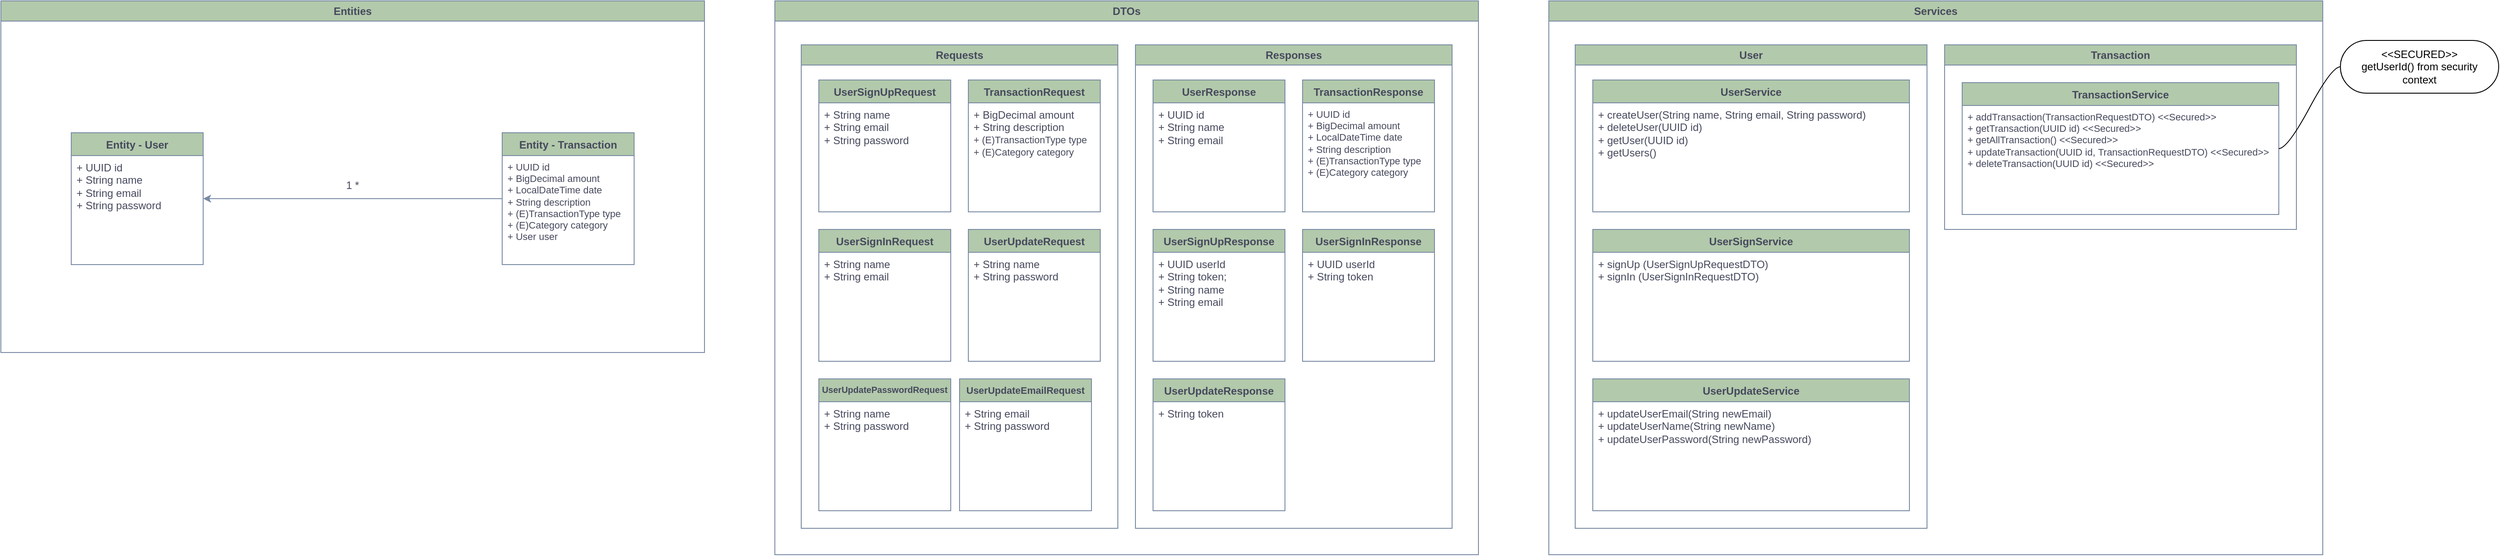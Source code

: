 <mxfile version="27.1.1">
  <diagram id="C5RBs43oDa-KdzZeNtuy" name="Page-1">
    <mxGraphModel dx="2037" dy="1121" grid="1" gridSize="10" guides="1" tooltips="1" connect="1" arrows="1" fold="1" page="1" pageScale="1" pageWidth="827" pageHeight="1169" math="0" shadow="0" adaptiveColors="auto">
      <root>
        <mxCell id="WIyWlLk6GJQsqaUBKTNV-0" />
        <mxCell id="WIyWlLk6GJQsqaUBKTNV-1" parent="WIyWlLk6GJQsqaUBKTNV-0" />
        <mxCell id="hyd5x-qJ4TXRHwMhlFfb-103" value="Entities" style="swimlane;whiteSpace=wrap;html=1;labelBackgroundColor=none;fillColor=#B2C9AB;strokeColor=#788AA3;fontColor=#46495D;" parent="WIyWlLk6GJQsqaUBKTNV-1" vertex="1">
          <mxGeometry x="40" y="40" width="800" height="400" as="geometry" />
        </mxCell>
        <mxCell id="hyd5x-qJ4TXRHwMhlFfb-90" value="Entity - User" style="swimlane;fontStyle=1;align=center;verticalAlign=top;childLayout=stackLayout;horizontal=1;startSize=26;horizontalStack=0;resizeParent=1;resizeParentMax=0;resizeLast=0;collapsible=1;marginBottom=0;whiteSpace=wrap;html=1;labelBackgroundColor=none;fillColor=#B2C9AB;strokeColor=#788AA3;fontColor=#46495D;" parent="hyd5x-qJ4TXRHwMhlFfb-103" vertex="1">
          <mxGeometry x="80" y="150" width="150" height="150" as="geometry" />
        </mxCell>
        <mxCell id="hyd5x-qJ4TXRHwMhlFfb-91" value="+ UUID id&lt;div&gt;+ String name&lt;/div&gt;&lt;div&gt;+ String email&lt;/div&gt;&lt;div&gt;+ String password&lt;/div&gt;" style="text;strokeColor=none;fillColor=none;align=left;verticalAlign=top;spacingLeft=4;spacingRight=4;overflow=hidden;rotatable=0;points=[[0,0.5],[1,0.5]];portConstraint=eastwest;whiteSpace=wrap;html=1;labelBackgroundColor=none;fontColor=#46495D;" parent="hyd5x-qJ4TXRHwMhlFfb-90" vertex="1">
          <mxGeometry y="26" width="150" height="124" as="geometry" />
        </mxCell>
        <mxCell id="hyd5x-qJ4TXRHwMhlFfb-105" style="edgeStyle=orthogonalEdgeStyle;rounded=0;orthogonalLoop=1;jettySize=auto;html=1;labelBackgroundColor=none;strokeColor=#788AA3;fontColor=default;" parent="hyd5x-qJ4TXRHwMhlFfb-103" source="hyd5x-qJ4TXRHwMhlFfb-98" target="hyd5x-qJ4TXRHwMhlFfb-90" edge="1">
          <mxGeometry relative="1" as="geometry" />
        </mxCell>
        <mxCell id="hyd5x-qJ4TXRHwMhlFfb-98" value="Entity - Transaction" style="swimlane;fontStyle=1;align=center;verticalAlign=top;childLayout=stackLayout;horizontal=1;startSize=26;horizontalStack=0;resizeParent=1;resizeParentMax=0;resizeLast=0;collapsible=1;marginBottom=0;whiteSpace=wrap;html=1;labelBackgroundColor=none;fillColor=#B2C9AB;strokeColor=#788AA3;fontColor=#46495D;" parent="hyd5x-qJ4TXRHwMhlFfb-103" vertex="1">
          <mxGeometry x="570" y="150" width="150" height="150" as="geometry" />
        </mxCell>
        <mxCell id="hyd5x-qJ4TXRHwMhlFfb-99" value="&lt;div&gt;+ UUID id&lt;/div&gt;&lt;div&gt;&lt;span style=&quot;background-color: transparent;&quot;&gt;+ BigDecimal amount&lt;/span&gt;&lt;/div&gt;&lt;div&gt;&lt;span style=&quot;background-color: transparent;&quot;&gt;+ LocalDateTime date&amp;nbsp;&lt;/span&gt;&lt;/div&gt;&lt;div&gt;&lt;span style=&quot;background-color: transparent;&quot;&gt;+ String description&lt;/span&gt;&lt;/div&gt;&lt;div&gt;&lt;span style=&quot;background-color: transparent;&quot;&gt;+ (E)TransactionType type&lt;/span&gt;&lt;/div&gt;&lt;div&gt;&lt;span style=&quot;background-color: transparent;&quot;&gt;+ (E)Category category&lt;/span&gt;&lt;/div&gt;&lt;div&gt;&lt;span style=&quot;background-color: transparent;&quot;&gt;+ User user&amp;nbsp; &amp;nbsp;&lt;/span&gt;&lt;/div&gt;" style="text;strokeColor=none;fillColor=none;align=left;verticalAlign=top;spacingLeft=4;spacingRight=4;overflow=hidden;rotatable=0;points=[[0,0.5],[1,0.5]];portConstraint=eastwest;whiteSpace=wrap;html=1;labelBackgroundColor=none;fontColor=#46495D;fontSize=11;" parent="hyd5x-qJ4TXRHwMhlFfb-98" vertex="1">
          <mxGeometry y="26" width="150" height="124" as="geometry" />
        </mxCell>
        <mxCell id="hyd5x-qJ4TXRHwMhlFfb-106" value="1 *" style="text;html=1;align=center;verticalAlign=middle;whiteSpace=wrap;rounded=0;labelBackgroundColor=none;fontColor=#46495D;" parent="hyd5x-qJ4TXRHwMhlFfb-103" vertex="1">
          <mxGeometry x="370" y="195" width="60" height="30" as="geometry" />
        </mxCell>
        <mxCell id="hyd5x-qJ4TXRHwMhlFfb-108" value="DTOs" style="swimlane;whiteSpace=wrap;html=1;labelBackgroundColor=none;fillColor=#B2C9AB;strokeColor=#788AA3;fontColor=#46495D;" parent="WIyWlLk6GJQsqaUBKTNV-1" vertex="1">
          <mxGeometry x="920" y="40" width="800" height="630" as="geometry" />
        </mxCell>
        <mxCell id="hyd5x-qJ4TXRHwMhlFfb-124" value="Requests" style="swimlane;horizontal=1;whiteSpace=wrap;html=1;strokeColor=#788AA3;fontColor=#46495D;fillColor=#B2C9AB;rotation=0;labelBackgroundColor=none;" parent="hyd5x-qJ4TXRHwMhlFfb-108" vertex="1">
          <mxGeometry x="30" y="50" width="360" height="550" as="geometry" />
        </mxCell>
        <mxCell id="hyd5x-qJ4TXRHwMhlFfb-109" value="UserSignUpRequest" style="swimlane;fontStyle=1;align=center;verticalAlign=top;childLayout=stackLayout;horizontal=1;startSize=26;horizontalStack=0;resizeParent=1;resizeParentMax=0;resizeLast=0;collapsible=1;marginBottom=0;whiteSpace=wrap;html=1;labelBackgroundColor=none;fillColor=#B2C9AB;strokeColor=#788AA3;fontColor=#46495D;" parent="hyd5x-qJ4TXRHwMhlFfb-124" vertex="1">
          <mxGeometry x="20" y="40" width="150" height="150" as="geometry" />
        </mxCell>
        <mxCell id="hyd5x-qJ4TXRHwMhlFfb-110" value="&lt;div&gt;+ String name&lt;/div&gt;&lt;div&gt;+ String email&lt;/div&gt;&lt;div&gt;+ String password&lt;/div&gt;" style="text;strokeColor=none;fillColor=none;align=left;verticalAlign=top;spacingLeft=4;spacingRight=4;overflow=hidden;rotatable=0;points=[[0,0.5],[1,0.5]];portConstraint=eastwest;whiteSpace=wrap;html=1;labelBackgroundColor=none;fontColor=#46495D;" parent="hyd5x-qJ4TXRHwMhlFfb-109" vertex="1">
          <mxGeometry y="26" width="150" height="124" as="geometry" />
        </mxCell>
        <mxCell id="1PSea8qbyV8URxmhTFe0-4" value="UserUpdateRequest" style="swimlane;fontStyle=1;align=center;verticalAlign=top;childLayout=stackLayout;horizontal=1;startSize=26;horizontalStack=0;resizeParent=1;resizeParentMax=0;resizeLast=0;collapsible=1;marginBottom=0;whiteSpace=wrap;html=1;labelBackgroundColor=none;fillColor=#B2C9AB;strokeColor=#788AA3;fontColor=#46495D;" vertex="1" parent="hyd5x-qJ4TXRHwMhlFfb-124">
          <mxGeometry x="190" y="210" width="150" height="150" as="geometry" />
        </mxCell>
        <mxCell id="1PSea8qbyV8URxmhTFe0-5" value="&lt;div&gt;+ String name&lt;/div&gt;&lt;div&gt;+ String password&lt;/div&gt;" style="text;strokeColor=none;fillColor=none;align=left;verticalAlign=top;spacingLeft=4;spacingRight=4;overflow=hidden;rotatable=0;points=[[0,0.5],[1,0.5]];portConstraint=eastwest;whiteSpace=wrap;html=1;labelBackgroundColor=none;fontColor=#46495D;" vertex="1" parent="1PSea8qbyV8URxmhTFe0-4">
          <mxGeometry y="26" width="150" height="124" as="geometry" />
        </mxCell>
        <mxCell id="1PSea8qbyV8URxmhTFe0-6" value="UserUpdatePasswordRequest" style="swimlane;fontStyle=1;align=center;verticalAlign=top;childLayout=stackLayout;horizontal=1;startSize=26;horizontalStack=0;resizeParent=1;resizeParentMax=0;resizeLast=0;collapsible=1;marginBottom=0;whiteSpace=wrap;html=1;labelBackgroundColor=none;fillColor=#B2C9AB;strokeColor=#788AA3;fontColor=#46495D;fontSize=10;" vertex="1" parent="hyd5x-qJ4TXRHwMhlFfb-124">
          <mxGeometry x="20" y="380" width="150" height="150" as="geometry" />
        </mxCell>
        <mxCell id="1PSea8qbyV8URxmhTFe0-7" value="&lt;div&gt;+ String name&lt;/div&gt;&lt;div&gt;+ String password&lt;/div&gt;" style="text;strokeColor=none;fillColor=none;align=left;verticalAlign=top;spacingLeft=4;spacingRight=4;overflow=hidden;rotatable=0;points=[[0,0.5],[1,0.5]];portConstraint=eastwest;whiteSpace=wrap;html=1;labelBackgroundColor=none;fontColor=#46495D;" vertex="1" parent="1PSea8qbyV8URxmhTFe0-6">
          <mxGeometry y="26" width="150" height="124" as="geometry" />
        </mxCell>
        <mxCell id="hyd5x-qJ4TXRHwMhlFfb-113" value="TransactionRequest" style="swimlane;fontStyle=1;align=center;verticalAlign=top;childLayout=stackLayout;horizontal=1;startSize=26;horizontalStack=0;resizeParent=1;resizeParentMax=0;resizeLast=0;collapsible=1;marginBottom=0;whiteSpace=wrap;html=1;labelBackgroundColor=none;fillColor=#B2C9AB;strokeColor=#788AA3;fontColor=#46495D;" parent="hyd5x-qJ4TXRHwMhlFfb-124" vertex="1">
          <mxGeometry x="190" y="40" width="150" height="150" as="geometry" />
        </mxCell>
        <mxCell id="hyd5x-qJ4TXRHwMhlFfb-114" value="&lt;div&gt;&lt;font style=&quot;color: rgb(70, 73, 93);&quot;&gt;+ BigDecimal amount&lt;/font&gt;&lt;/div&gt;&lt;div&gt;&lt;span style=&quot;background-color: transparent;&quot;&gt;&lt;font style=&quot;color: rgb(70, 73, 93);&quot;&gt;+ String description&lt;/font&gt;&lt;/span&gt;&lt;/div&gt;&lt;div style=&quot;font-size: 11px;&quot;&gt;&lt;span style=&quot;background-color: transparent;&quot;&gt;&lt;font style=&quot;color: rgb(70, 73, 93);&quot;&gt;+ (E)TransactionType type&lt;/font&gt;&lt;/span&gt;&lt;/div&gt;&lt;div&gt;&lt;font style=&quot;color: rgb(70, 73, 93);&quot;&gt;&lt;span style=&quot;background-color: transparent; font-size: 11px;&quot;&gt;+ (E)Category category&lt;/span&gt;&lt;span style=&quot;background-color: transparent;&quot;&gt;&amp;nbsp; &amp;nbsp; &amp;nbsp; &amp;nbsp;&lt;/span&gt;&lt;/font&gt;&lt;/div&gt;" style="text;strokeColor=none;fillColor=none;align=left;verticalAlign=top;spacingLeft=4;spacingRight=4;overflow=hidden;rotatable=0;points=[[0,0.5],[1,0.5]];portConstraint=eastwest;whiteSpace=wrap;html=1;labelBackgroundColor=none;fontColor=#46495D;" parent="hyd5x-qJ4TXRHwMhlFfb-113" vertex="1">
          <mxGeometry y="26" width="150" height="124" as="geometry" />
        </mxCell>
        <mxCell id="hyd5x-qJ4TXRHwMhlFfb-111" value="UserSignInRequest" style="swimlane;fontStyle=1;align=center;verticalAlign=top;childLayout=stackLayout;horizontal=1;startSize=26;horizontalStack=0;resizeParent=1;resizeParentMax=0;resizeLast=0;collapsible=1;marginBottom=0;whiteSpace=wrap;html=1;labelBackgroundColor=none;fillColor=#B2C9AB;strokeColor=#788AA3;fontColor=#46495D;" parent="hyd5x-qJ4TXRHwMhlFfb-124" vertex="1">
          <mxGeometry x="20" y="210" width="150" height="150" as="geometry" />
        </mxCell>
        <mxCell id="hyd5x-qJ4TXRHwMhlFfb-112" value="&lt;div&gt;+ String name&lt;/div&gt;&lt;div&gt;+ String email&lt;/div&gt;" style="text;strokeColor=none;fillColor=none;align=left;verticalAlign=top;spacingLeft=4;spacingRight=4;overflow=hidden;rotatable=0;points=[[0,0.5],[1,0.5]];portConstraint=eastwest;whiteSpace=wrap;html=1;labelBackgroundColor=none;fontColor=#46495D;" parent="hyd5x-qJ4TXRHwMhlFfb-111" vertex="1">
          <mxGeometry y="26" width="150" height="124" as="geometry" />
        </mxCell>
        <mxCell id="hyd5x-qJ4TXRHwMhlFfb-156" value="UserUpdateEmailRequest" style="swimlane;fontStyle=1;align=center;verticalAlign=top;childLayout=stackLayout;horizontal=1;startSize=26;horizontalStack=0;resizeParent=1;resizeParentMax=0;resizeLast=0;collapsible=1;marginBottom=0;whiteSpace=wrap;html=1;labelBackgroundColor=none;fillColor=#B2C9AB;strokeColor=#788AA3;fontColor=#46495D;fontSize=11;" parent="hyd5x-qJ4TXRHwMhlFfb-124" vertex="1">
          <mxGeometry x="180" y="380" width="150" height="150" as="geometry" />
        </mxCell>
        <mxCell id="hyd5x-qJ4TXRHwMhlFfb-157" value="&lt;div&gt;+ String email&lt;/div&gt;&lt;div&gt;+ String password&lt;/div&gt;" style="text;strokeColor=none;fillColor=none;align=left;verticalAlign=top;spacingLeft=4;spacingRight=4;overflow=hidden;rotatable=0;points=[[0,0.5],[1,0.5]];portConstraint=eastwest;whiteSpace=wrap;html=1;labelBackgroundColor=none;fontColor=#46495D;" parent="hyd5x-qJ4TXRHwMhlFfb-156" vertex="1">
          <mxGeometry y="26" width="150" height="124" as="geometry" />
        </mxCell>
        <mxCell id="hyd5x-qJ4TXRHwMhlFfb-125" value="Responses" style="swimlane;horizontal=1;whiteSpace=wrap;html=1;strokeColor=#788AA3;fontColor=#46495D;fillColor=#B2C9AB;rotation=0;labelBackgroundColor=none;" parent="hyd5x-qJ4TXRHwMhlFfb-108" vertex="1">
          <mxGeometry x="410" y="50" width="360" height="550" as="geometry" />
        </mxCell>
        <mxCell id="hyd5x-qJ4TXRHwMhlFfb-120" value="TransactionResponse" style="swimlane;fontStyle=1;align=center;verticalAlign=top;childLayout=stackLayout;horizontal=1;startSize=26;horizontalStack=0;resizeParent=1;resizeParentMax=0;resizeLast=0;collapsible=1;marginBottom=0;whiteSpace=wrap;html=1;labelBackgroundColor=none;fillColor=#B2C9AB;strokeColor=#788AA3;fontColor=#46495D;" parent="hyd5x-qJ4TXRHwMhlFfb-125" vertex="1">
          <mxGeometry x="190" y="40" width="150" height="150" as="geometry" />
        </mxCell>
        <mxCell id="hyd5x-qJ4TXRHwMhlFfb-121" value="&lt;div&gt;&lt;font style=&quot;color: rgb(70, 73, 93);&quot;&gt;+ UUID id&lt;/font&gt;&lt;/div&gt;&lt;div&gt;&lt;font style=&quot;color: rgb(70, 73, 93);&quot;&gt;+ BigDecimal amount&lt;/font&gt;&lt;/div&gt;&lt;div&gt;&lt;font style=&quot;color: rgb(70, 73, 93);&quot;&gt;+ LocalDateTime date&lt;/font&gt;&lt;/div&gt;&lt;div&gt;&lt;span style=&quot;background-color: transparent;&quot;&gt;&lt;font style=&quot;color: rgb(70, 73, 93);&quot;&gt;+ String description&lt;/font&gt;&lt;/span&gt;&lt;/div&gt;&lt;div&gt;&lt;div&gt;&lt;span style=&quot;background-color: transparent;&quot;&gt;&lt;font style=&quot;color: rgb(70, 73, 93);&quot;&gt;+ (E)TransactionType type&lt;/font&gt;&lt;/span&gt;&lt;/div&gt;&lt;div&gt;&lt;span style=&quot;background-color: transparent;&quot;&gt;&lt;font style=&quot;color: rgb(70, 73, 93);&quot;&gt;+ (E)Category category&lt;/font&gt;&lt;/span&gt;&lt;/div&gt;&lt;/div&gt;" style="text;strokeColor=none;fillColor=none;align=left;verticalAlign=top;spacingLeft=4;spacingRight=4;overflow=hidden;rotatable=0;points=[[0,0.5],[1,0.5]];portConstraint=eastwest;whiteSpace=wrap;html=1;labelBackgroundColor=none;fontColor=#46495D;fontSize=11;" parent="hyd5x-qJ4TXRHwMhlFfb-120" vertex="1">
          <mxGeometry y="26" width="150" height="124" as="geometry" />
        </mxCell>
        <mxCell id="hyd5x-qJ4TXRHwMhlFfb-122" value="UserResponse" style="swimlane;fontStyle=1;align=center;verticalAlign=top;childLayout=stackLayout;horizontal=1;startSize=26;horizontalStack=0;resizeParent=1;resizeParentMax=0;resizeLast=0;collapsible=1;marginBottom=0;whiteSpace=wrap;html=1;labelBackgroundColor=none;fillColor=#B2C9AB;strokeColor=#788AA3;fontColor=#46495D;" parent="hyd5x-qJ4TXRHwMhlFfb-125" vertex="1">
          <mxGeometry x="20" y="40" width="150" height="150" as="geometry" />
        </mxCell>
        <mxCell id="hyd5x-qJ4TXRHwMhlFfb-123" value="&lt;div&gt;+ UUID id&lt;/div&gt;&lt;div&gt;+ String name&lt;/div&gt;&lt;div&gt;+ String email&lt;/div&gt;" style="text;strokeColor=none;fillColor=none;align=left;verticalAlign=top;spacingLeft=4;spacingRight=4;overflow=hidden;rotatable=0;points=[[0,0.5],[1,0.5]];portConstraint=eastwest;whiteSpace=wrap;html=1;labelBackgroundColor=none;fontColor=#46495D;" parent="hyd5x-qJ4TXRHwMhlFfb-122" vertex="1">
          <mxGeometry y="26" width="150" height="124" as="geometry" />
        </mxCell>
        <mxCell id="yOuDaemuKKtPbBflFrIY-0" value="UserSignInResponse" style="swimlane;fontStyle=1;align=center;verticalAlign=top;childLayout=stackLayout;horizontal=1;startSize=26;horizontalStack=0;resizeParent=1;resizeParentMax=0;resizeLast=0;collapsible=1;marginBottom=0;whiteSpace=wrap;html=1;labelBackgroundColor=none;fillColor=#B2C9AB;strokeColor=#788AA3;fontColor=#46495D;" parent="hyd5x-qJ4TXRHwMhlFfb-125" vertex="1">
          <mxGeometry x="190" y="210" width="150" height="150" as="geometry" />
        </mxCell>
        <mxCell id="yOuDaemuKKtPbBflFrIY-1" value="&lt;div&gt;+ UUID userId&lt;/div&gt;&lt;div&gt;+ String token&lt;/div&gt;&lt;div&gt;&lt;br&gt;&lt;/div&gt;" style="text;strokeColor=none;fillColor=none;align=left;verticalAlign=top;spacingLeft=4;spacingRight=4;overflow=hidden;rotatable=0;points=[[0,0.5],[1,0.5]];portConstraint=eastwest;whiteSpace=wrap;html=1;labelBackgroundColor=none;fontColor=#46495D;" parent="yOuDaemuKKtPbBflFrIY-0" vertex="1">
          <mxGeometry y="26" width="150" height="124" as="geometry" />
        </mxCell>
        <mxCell id="yOuDaemuKKtPbBflFrIY-2" value="UserSignUpResponse" style="swimlane;fontStyle=1;align=center;verticalAlign=top;childLayout=stackLayout;horizontal=1;startSize=26;horizontalStack=0;resizeParent=1;resizeParentMax=0;resizeLast=0;collapsible=1;marginBottom=0;whiteSpace=wrap;html=1;labelBackgroundColor=none;fillColor=#B2C9AB;strokeColor=#788AA3;fontColor=#46495D;" parent="hyd5x-qJ4TXRHwMhlFfb-125" vertex="1">
          <mxGeometry x="20" y="210" width="150" height="150" as="geometry" />
        </mxCell>
        <mxCell id="yOuDaemuKKtPbBflFrIY-3" value="&lt;div&gt;+ UUID userId&lt;/div&gt;&lt;div&gt;&lt;div&gt;+ String token;&lt;/div&gt;&lt;/div&gt;&lt;div&gt;+ String name&lt;/div&gt;&lt;div&gt;+ String email&lt;/div&gt;" style="text;strokeColor=none;fillColor=none;align=left;verticalAlign=top;spacingLeft=4;spacingRight=4;overflow=hidden;rotatable=0;points=[[0,0.5],[1,0.5]];portConstraint=eastwest;whiteSpace=wrap;html=1;labelBackgroundColor=none;fontColor=#46495D;" parent="yOuDaemuKKtPbBflFrIY-2" vertex="1">
          <mxGeometry y="26" width="150" height="124" as="geometry" />
        </mxCell>
        <mxCell id="1PSea8qbyV8URxmhTFe0-2" value="UserUpdateResponse" style="swimlane;fontStyle=1;align=center;verticalAlign=top;childLayout=stackLayout;horizontal=1;startSize=26;horizontalStack=0;resizeParent=1;resizeParentMax=0;resizeLast=0;collapsible=1;marginBottom=0;whiteSpace=wrap;html=1;labelBackgroundColor=none;fillColor=#B2C9AB;strokeColor=#788AA3;fontColor=#46495D;" vertex="1" parent="hyd5x-qJ4TXRHwMhlFfb-125">
          <mxGeometry x="20" y="380" width="150" height="150" as="geometry" />
        </mxCell>
        <mxCell id="1PSea8qbyV8URxmhTFe0-3" value="&lt;div&gt;&lt;span style=&quot;background-color: transparent; color: light-dark(rgb(70, 73, 93), rgb(170, 173, 190));&quot;&gt;+ String token&lt;/span&gt;&lt;/div&gt;&lt;div&gt;&lt;br&gt;&lt;/div&gt;" style="text;strokeColor=none;fillColor=none;align=left;verticalAlign=top;spacingLeft=4;spacingRight=4;overflow=hidden;rotatable=0;points=[[0,0.5],[1,0.5]];portConstraint=eastwest;whiteSpace=wrap;html=1;labelBackgroundColor=none;fontColor=#46495D;" vertex="1" parent="1PSea8qbyV8URxmhTFe0-2">
          <mxGeometry y="26" width="150" height="124" as="geometry" />
        </mxCell>
        <mxCell id="hyd5x-qJ4TXRHwMhlFfb-134" value="Services" style="swimlane;whiteSpace=wrap;html=1;labelBackgroundColor=none;fillColor=#B2C9AB;strokeColor=#788AA3;fontColor=#46495D;" parent="WIyWlLk6GJQsqaUBKTNV-1" vertex="1">
          <mxGeometry x="1800" y="40" width="880" height="630" as="geometry" />
        </mxCell>
        <mxCell id="1SfXspBUMooY1v84c70p-0" value="User" style="swimlane;horizontal=1;whiteSpace=wrap;html=1;strokeColor=#788AA3;fontColor=#46495D;fillColor=#B2C9AB;rotation=0;labelBackgroundColor=none;" parent="hyd5x-qJ4TXRHwMhlFfb-134" vertex="1">
          <mxGeometry x="30" y="50" width="400" height="550" as="geometry" />
        </mxCell>
        <mxCell id="hyd5x-qJ4TXRHwMhlFfb-154" value="UserSignService" style="swimlane;fontStyle=1;align=center;verticalAlign=top;childLayout=stackLayout;horizontal=1;startSize=26;horizontalStack=0;resizeParent=1;resizeParentMax=0;resizeLast=0;collapsible=1;marginBottom=0;whiteSpace=wrap;html=1;labelBackgroundColor=none;fillColor=#B2C9AB;strokeColor=#788AA3;fontColor=#46495D;" parent="1SfXspBUMooY1v84c70p-0" vertex="1">
          <mxGeometry x="20" y="210" width="360" height="150" as="geometry" />
        </mxCell>
        <mxCell id="hyd5x-qJ4TXRHwMhlFfb-155" value="+ signUp (UserSignUpRequestDTO)&lt;div&gt;+ signIn (UserSignInRequestDTO)&lt;/div&gt;" style="text;strokeColor=none;fillColor=none;align=left;verticalAlign=top;spacingLeft=4;spacingRight=4;overflow=hidden;rotatable=0;points=[[0,0.5],[1,0.5]];portConstraint=eastwest;whiteSpace=wrap;html=1;labelBackgroundColor=none;fontColor=#46495D;" parent="hyd5x-qJ4TXRHwMhlFfb-154" vertex="1">
          <mxGeometry y="26" width="360" height="124" as="geometry" />
        </mxCell>
        <mxCell id="hyd5x-qJ4TXRHwMhlFfb-152" value="UserService" style="swimlane;fontStyle=1;align=center;verticalAlign=top;childLayout=stackLayout;horizontal=1;startSize=26;horizontalStack=0;resizeParent=1;resizeParentMax=0;resizeLast=0;collapsible=1;marginBottom=0;whiteSpace=wrap;html=1;labelBackgroundColor=none;fillColor=#B2C9AB;strokeColor=#788AA3;fontColor=#46495D;" parent="1SfXspBUMooY1v84c70p-0" vertex="1">
          <mxGeometry x="20" y="40" width="360" height="150" as="geometry">
            <mxRectangle x="30" y="50" width="110" height="30" as="alternateBounds" />
          </mxGeometry>
        </mxCell>
        <mxCell id="hyd5x-qJ4TXRHwMhlFfb-153" value="+ createUser(String name, String email, String password)&lt;div&gt;+ deleteUser(UUID id)&lt;br&gt;&lt;div&gt;+ getUser(UUID id)&lt;/div&gt;&lt;div&gt;+ getUsers()&amp;nbsp;&lt;/div&gt;&lt;/div&gt;" style="text;strokeColor=none;fillColor=none;align=left;verticalAlign=top;spacingLeft=4;spacingRight=4;overflow=hidden;rotatable=0;points=[[0,0.5],[1,0.5]];portConstraint=eastwest;whiteSpace=wrap;html=1;labelBackgroundColor=none;fontColor=#46495D;fontSize=12;" parent="hyd5x-qJ4TXRHwMhlFfb-152" vertex="1">
          <mxGeometry y="26" width="360" height="124" as="geometry" />
        </mxCell>
        <mxCell id="1SfXspBUMooY1v84c70p-11" value="Transaction" style="swimlane;horizontal=1;whiteSpace=wrap;html=1;strokeColor=#788AA3;fontColor=#46495D;fillColor=#B2C9AB;rotation=0;labelBackgroundColor=none;" parent="hyd5x-qJ4TXRHwMhlFfb-134" vertex="1">
          <mxGeometry x="450" y="50" width="400" height="210" as="geometry" />
        </mxCell>
        <mxCell id="1SfXspBUMooY1v84c70p-9" value="TransactionService" style="swimlane;fontStyle=1;align=center;verticalAlign=top;childLayout=stackLayout;horizontal=1;startSize=26;horizontalStack=0;resizeParent=1;resizeParentMax=0;resizeLast=0;collapsible=1;marginBottom=0;whiteSpace=wrap;html=1;labelBackgroundColor=none;fillColor=#B2C9AB;strokeColor=#788AA3;fontColor=#46495D;fontSize=12;" parent="1SfXspBUMooY1v84c70p-11" vertex="1">
          <mxGeometry x="20" y="43" width="360" height="150" as="geometry">
            <mxRectangle x="30" y="50" width="110" height="30" as="alternateBounds" />
          </mxGeometry>
        </mxCell>
        <mxCell id="1SfXspBUMooY1v84c70p-10" value="+ addTransaction(TransactionRequestDTO) &amp;lt;&amp;lt;Secured&amp;gt;&amp;gt;&lt;div&gt;+ getTransaction(UUID id)&amp;nbsp;&lt;span style=&quot;background-color: transparent; color: light-dark(rgb(70, 73, 93), rgb(170, 173, 190));&quot;&gt;&amp;lt;&amp;lt;Secured&amp;gt;&amp;gt;&lt;/span&gt;&lt;/div&gt;&lt;div&gt;+ getAllTransaction()&amp;nbsp;&lt;span style=&quot;background-color: transparent; color: light-dark(rgb(70, 73, 93), rgb(170, 173, 190));&quot;&gt;&amp;lt;&amp;lt;Secured&amp;gt;&amp;gt;&lt;/span&gt;&lt;/div&gt;&lt;div&gt;+ updateTransaction(UUID&amp;nbsp;id,&amp;nbsp;&lt;span style=&quot;background-color: transparent; color: light-dark(rgb(70, 73, 93), rgb(170, 173, 190));&quot;&gt;TransactionRequestDTO)&amp;nbsp;&lt;/span&gt;&lt;span style=&quot;background-color: transparent; color: light-dark(rgb(70, 73, 93), rgb(170, 173, 190));&quot;&gt;&amp;lt;&amp;lt;Secured&amp;gt;&amp;gt;&lt;/span&gt;&lt;/div&gt;&lt;div&gt;+ deleteTransaction(UUID&amp;nbsp;id&lt;span style=&quot;background-color: transparent; color: light-dark(rgb(70, 73, 93), rgb(170, 173, 190));&quot;&gt;)&amp;nbsp;&lt;/span&gt;&lt;span style=&quot;background-color: transparent; color: light-dark(rgb(70, 73, 93), rgb(170, 173, 190));&quot;&gt;&amp;lt;&amp;lt;Secured&amp;gt;&amp;gt;&lt;/span&gt;&lt;/div&gt;" style="text;strokeColor=none;fillColor=none;align=left;verticalAlign=top;spacingLeft=4;spacingRight=4;overflow=hidden;rotatable=0;points=[[0,0.5],[1,0.5]];portConstraint=eastwest;whiteSpace=wrap;html=1;labelBackgroundColor=none;fontColor=#46495D;fontSize=11;" parent="1SfXspBUMooY1v84c70p-9" vertex="1">
          <mxGeometry y="26" width="360" height="124" as="geometry" />
        </mxCell>
        <mxCell id="1PSea8qbyV8URxmhTFe0-0" value="UserUpdateService" style="swimlane;fontStyle=1;align=center;verticalAlign=top;childLayout=stackLayout;horizontal=1;startSize=26;horizontalStack=0;resizeParent=1;resizeParentMax=0;resizeLast=0;collapsible=1;marginBottom=0;whiteSpace=wrap;html=1;labelBackgroundColor=none;fillColor=#B2C9AB;strokeColor=#788AA3;fontColor=#46495D;" vertex="1" parent="hyd5x-qJ4TXRHwMhlFfb-134">
          <mxGeometry x="50" y="430" width="360" height="150" as="geometry">
            <mxRectangle x="30" y="50" width="110" height="30" as="alternateBounds" />
          </mxGeometry>
        </mxCell>
        <mxCell id="1PSea8qbyV8URxmhTFe0-1" value="+ updateUserEmail(String newEmail)&lt;div&gt;+ updateUserName(String newName)&lt;br&gt;&lt;/div&gt;&lt;div&gt;+ updateUserPassword(String newPassword)&lt;/div&gt;" style="text;strokeColor=none;fillColor=none;align=left;verticalAlign=top;spacingLeft=4;spacingRight=4;overflow=hidden;rotatable=0;points=[[0,0.5],[1,0.5]];portConstraint=eastwest;whiteSpace=wrap;html=1;labelBackgroundColor=none;fontColor=#46495D;fontSize=12;" vertex="1" parent="1PSea8qbyV8URxmhTFe0-0">
          <mxGeometry y="26" width="360" height="124" as="geometry" />
        </mxCell>
        <mxCell id="yOuDaemuKKtPbBflFrIY-5" value="&amp;lt;&amp;lt;SECURED&amp;gt;&amp;gt;&lt;div&gt;getUserId() from security&lt;/div&gt;&lt;div&gt;context&lt;/div&gt;" style="whiteSpace=wrap;html=1;rounded=1;arcSize=50;align=center;verticalAlign=middle;strokeWidth=1;autosize=1;spacing=4;treeFolding=1;treeMoving=1;newEdgeStyle={&quot;edgeStyle&quot;:&quot;entityRelationEdgeStyle&quot;,&quot;startArrow&quot;:&quot;none&quot;,&quot;endArrow&quot;:&quot;none&quot;,&quot;segment&quot;:10,&quot;curved&quot;:1,&quot;sourcePerimeterSpacing&quot;:0,&quot;targetPerimeterSpacing&quot;:0};" parent="WIyWlLk6GJQsqaUBKTNV-1" vertex="1">
          <mxGeometry x="2700" y="85" width="180" height="60" as="geometry" />
        </mxCell>
        <mxCell id="yOuDaemuKKtPbBflFrIY-6" value="" style="edgeStyle=entityRelationEdgeStyle;startArrow=none;endArrow=none;segment=10;curved=1;sourcePerimeterSpacing=0;targetPerimeterSpacing=0;rounded=0;" parent="WIyWlLk6GJQsqaUBKTNV-1" source="1SfXspBUMooY1v84c70p-9" target="yOuDaemuKKtPbBflFrIY-5" edge="1">
          <mxGeometry relative="1" as="geometry">
            <mxPoint x="2240" y="330" as="sourcePoint" />
          </mxGeometry>
        </mxCell>
      </root>
    </mxGraphModel>
  </diagram>
</mxfile>
